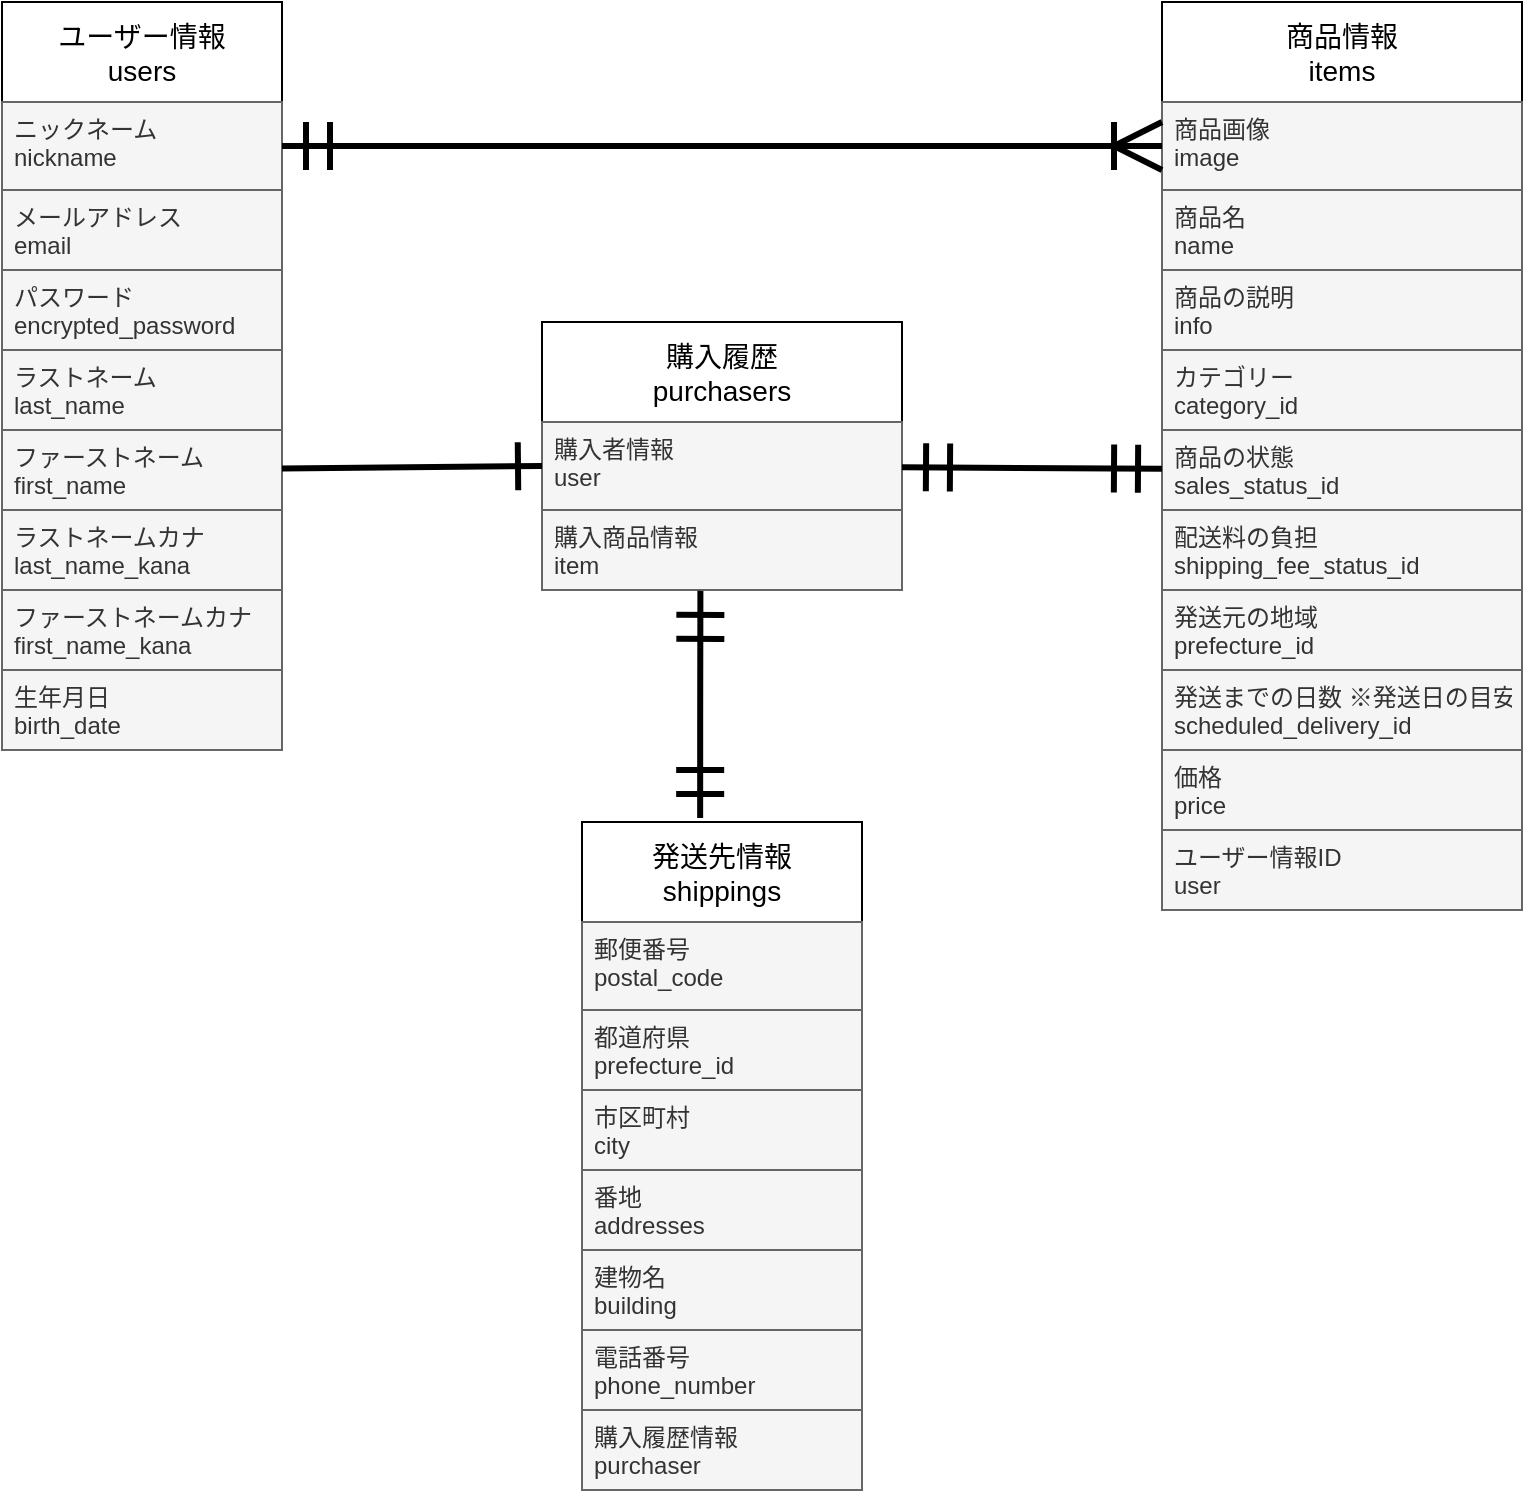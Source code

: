 <mxfile>
    <diagram id="wlT-Cds8iBrMlNTinN_M" name="ページ1">
        <mxGraphModel dx="910" dy="462" grid="1" gridSize="10" guides="1" tooltips="1" connect="1" arrows="1" fold="1" page="1" pageScale="1" pageWidth="827" pageHeight="1169" math="0" shadow="0">
            <root>
                <mxCell id="0"/>
                <mxCell id="1" parent="0"/>
                <mxCell id="2" value="ユーザー情報&#10;users" style="swimlane;fontStyle=0;childLayout=stackLayout;horizontal=1;startSize=50;horizontalStack=0;resizeParent=1;resizeParentMax=0;resizeLast=0;collapsible=1;marginBottom=0;align=center;fontSize=14;" parent="1" vertex="1">
                    <mxGeometry x="30" y="40" width="140" height="374" as="geometry"/>
                </mxCell>
                <mxCell id="3" value="ニックネーム&#10;nickname" style="text;strokeColor=#666666;fillColor=#f5f5f5;spacingLeft=4;spacingRight=4;overflow=hidden;rotatable=0;points=[[0,0.5],[1,0.5]];portConstraint=eastwest;fontSize=12;fontColor=#333333;" parent="2" vertex="1">
                    <mxGeometry y="50" width="140" height="44" as="geometry"/>
                </mxCell>
                <mxCell id="4" value="メールアドレス&#10;email" style="text;strokeColor=#666666;fillColor=#f5f5f5;spacingLeft=4;spacingRight=4;overflow=hidden;rotatable=0;points=[[0,0.5],[1,0.5]];portConstraint=eastwest;fontSize=12;fontColor=#333333;" parent="2" vertex="1">
                    <mxGeometry y="94" width="140" height="40" as="geometry"/>
                </mxCell>
                <mxCell id="6" value="パスワード&#10;encrypted_password" style="text;strokeColor=#666666;fillColor=#f5f5f5;spacingLeft=4;spacingRight=4;overflow=hidden;rotatable=0;points=[[0,0.5],[1,0.5]];portConstraint=eastwest;fontSize=12;fontColor=#333333;" parent="2" vertex="1">
                    <mxGeometry y="134" width="140" height="40" as="geometry"/>
                </mxCell>
                <mxCell id="7" value="ラストネーム&#10;last_name" style="text;strokeColor=#666666;fillColor=#f5f5f5;spacingLeft=4;spacingRight=4;overflow=hidden;rotatable=0;points=[[0,0.5],[1,0.5]];portConstraint=eastwest;fontSize=12;fontColor=#333333;" parent="2" vertex="1">
                    <mxGeometry y="174" width="140" height="40" as="geometry"/>
                </mxCell>
                <mxCell id="8" value="ファーストネーム&#10;first_name" style="text;strokeColor=#666666;fillColor=#f5f5f5;spacingLeft=4;spacingRight=4;overflow=hidden;rotatable=0;points=[[0,0.5],[1,0.5]];portConstraint=eastwest;fontSize=12;fontColor=#333333;" parent="2" vertex="1">
                    <mxGeometry y="214" width="140" height="40" as="geometry"/>
                </mxCell>
                <mxCell id="9" value="ラストネームカナ&#10;last_name_kana" style="text;strokeColor=#666666;fillColor=#f5f5f5;spacingLeft=4;spacingRight=4;overflow=hidden;rotatable=0;points=[[0,0.5],[1,0.5]];portConstraint=eastwest;fontSize=12;fontColor=#333333;" parent="2" vertex="1">
                    <mxGeometry y="254" width="140" height="40" as="geometry"/>
                </mxCell>
                <mxCell id="10" value="ファーストネームカナ&#10;first_name_kana" style="text;strokeColor=#666666;fillColor=#f5f5f5;spacingLeft=4;spacingRight=4;overflow=hidden;rotatable=0;points=[[0,0.5],[1,0.5]];portConstraint=eastwest;fontSize=12;fontColor=#333333;" parent="2" vertex="1">
                    <mxGeometry y="294" width="140" height="40" as="geometry"/>
                </mxCell>
                <mxCell id="5" value="生年月日&#10;birth_date" style="text;strokeColor=#666666;fillColor=#f5f5f5;spacingLeft=4;spacingRight=4;overflow=hidden;rotatable=0;points=[[0,0.5],[1,0.5]];portConstraint=eastwest;fontSize=12;fontColor=#333333;" parent="2" vertex="1">
                    <mxGeometry y="334" width="140" height="40" as="geometry"/>
                </mxCell>
                <mxCell id="65" value="商品情報&#10;items" style="swimlane;fontStyle=0;childLayout=stackLayout;horizontal=1;startSize=50;horizontalStack=0;resizeParent=1;resizeParentMax=0;resizeLast=0;collapsible=1;marginBottom=0;align=center;fontSize=14;" parent="1" vertex="1">
                    <mxGeometry x="610" y="40" width="180" height="454" as="geometry"/>
                </mxCell>
                <mxCell id="66" value="商品画像&#10;image" style="text;strokeColor=#666666;fillColor=#f5f5f5;spacingLeft=4;spacingRight=4;overflow=hidden;rotatable=0;points=[[0,0.5],[1,0.5]];portConstraint=eastwest;fontSize=12;fontColor=#333333;" parent="65" vertex="1">
                    <mxGeometry y="50" width="180" height="44" as="geometry"/>
                </mxCell>
                <mxCell id="67" value="商品名&#10;name" style="text;strokeColor=#666666;fillColor=#f5f5f5;spacingLeft=4;spacingRight=4;overflow=hidden;rotatable=0;points=[[0,0.5],[1,0.5]];portConstraint=eastwest;fontSize=12;fontColor=#333333;" parent="65" vertex="1">
                    <mxGeometry y="94" width="180" height="40" as="geometry"/>
                </mxCell>
                <mxCell id="68" value="商品の説明&#10;info" style="text;strokeColor=#666666;fillColor=#f5f5f5;spacingLeft=4;spacingRight=4;overflow=hidden;rotatable=0;points=[[0,0.5],[1,0.5]];portConstraint=eastwest;fontSize=12;fontColor=#333333;" parent="65" vertex="1">
                    <mxGeometry y="134" width="180" height="40" as="geometry"/>
                </mxCell>
                <mxCell id="69" value="カテゴリー&#10;category_id" style="text;strokeColor=#666666;fillColor=#f5f5f5;spacingLeft=4;spacingRight=4;overflow=hidden;rotatable=0;points=[[0,0.5],[1,0.5]];portConstraint=eastwest;fontSize=12;fontColor=#333333;" parent="65" vertex="1">
                    <mxGeometry y="174" width="180" height="40" as="geometry"/>
                </mxCell>
                <mxCell id="70" value="商品の状態&#10;sales_status_id" style="text;strokeColor=#666666;fillColor=#f5f5f5;spacingLeft=4;spacingRight=4;overflow=hidden;rotatable=0;points=[[0,0.5],[1,0.5]];portConstraint=eastwest;fontSize=12;fontColor=#333333;" parent="65" vertex="1">
                    <mxGeometry y="214" width="180" height="40" as="geometry"/>
                </mxCell>
                <mxCell id="73" value="配送料の負担&#10;shipping_fee_status_id" style="text;strokeColor=#666666;fillColor=#f5f5f5;spacingLeft=4;spacingRight=4;overflow=hidden;rotatable=0;points=[[0,0.5],[1,0.5]];portConstraint=eastwest;fontSize=12;fontColor=#333333;" parent="65" vertex="1">
                    <mxGeometry y="254" width="180" height="40" as="geometry"/>
                </mxCell>
                <mxCell id="108" value="発送元の地域&#10;prefecture_id" style="text;strokeColor=#666666;fillColor=#f5f5f5;spacingLeft=4;spacingRight=4;overflow=hidden;rotatable=0;points=[[0,0.5],[1,0.5]];portConstraint=eastwest;fontSize=12;fontColor=#333333;" parent="65" vertex="1">
                    <mxGeometry y="294" width="180" height="40" as="geometry"/>
                </mxCell>
                <mxCell id="109" value="発送までの日数 ※発送日の目安&#10;scheduled_delivery_id" style="text;strokeColor=#666666;fillColor=#f5f5f5;spacingLeft=4;spacingRight=4;overflow=hidden;rotatable=0;points=[[0,0.5],[1,0.5]];portConstraint=eastwest;fontSize=12;fontColor=#333333;" parent="65" vertex="1">
                    <mxGeometry y="334" width="180" height="40" as="geometry"/>
                </mxCell>
                <mxCell id="75" value="価格&#10;price" style="text;strokeColor=#666666;fillColor=#f5f5f5;spacingLeft=4;spacingRight=4;overflow=hidden;rotatable=0;points=[[0,0.5],[1,0.5]];portConstraint=eastwest;fontSize=12;fontColor=#333333;" parent="65" vertex="1">
                    <mxGeometry y="374" width="180" height="40" as="geometry"/>
                </mxCell>
                <mxCell id="76" value="ユーザー情報ID&#10;user" style="text;strokeColor=#666666;fillColor=#f5f5f5;spacingLeft=4;spacingRight=4;overflow=hidden;rotatable=0;points=[[0,0.5],[1,0.5]];portConstraint=eastwest;fontSize=12;fontColor=#333333;" parent="65" vertex="1">
                    <mxGeometry y="414" width="180" height="40" as="geometry"/>
                </mxCell>
                <mxCell id="77" value="発送先情報&#10;shippings" style="swimlane;fontStyle=0;childLayout=stackLayout;horizontal=1;startSize=50;horizontalStack=0;resizeParent=1;resizeParentMax=0;resizeLast=0;collapsible=1;marginBottom=0;align=center;fontSize=14;" parent="1" vertex="1">
                    <mxGeometry x="320" y="450" width="140" height="334" as="geometry"/>
                </mxCell>
                <mxCell id="78" value="郵便番号&#10;postal_code" style="text;strokeColor=#666666;fillColor=#f5f5f5;spacingLeft=4;spacingRight=4;overflow=hidden;rotatable=0;points=[[0,0.5],[1,0.5]];portConstraint=eastwest;fontSize=12;fontColor=#333333;" parent="77" vertex="1">
                    <mxGeometry y="50" width="140" height="44" as="geometry"/>
                </mxCell>
                <mxCell id="79" value="都道府県&#10;prefecture_id" style="text;strokeColor=#666666;fillColor=#f5f5f5;spacingLeft=4;spacingRight=4;overflow=hidden;rotatable=0;points=[[0,0.5],[1,0.5]];portConstraint=eastwest;fontSize=12;fontColor=#333333;" parent="77" vertex="1">
                    <mxGeometry y="94" width="140" height="40" as="geometry"/>
                </mxCell>
                <mxCell id="80" value="市区町村&#10;city" style="text;strokeColor=#666666;fillColor=#f5f5f5;spacingLeft=4;spacingRight=4;overflow=hidden;rotatable=0;points=[[0,0.5],[1,0.5]];portConstraint=eastwest;fontSize=12;fontColor=#333333;" parent="77" vertex="1">
                    <mxGeometry y="134" width="140" height="40" as="geometry"/>
                </mxCell>
                <mxCell id="81" value="番地&#10;addresses" style="text;strokeColor=#666666;fillColor=#f5f5f5;spacingLeft=4;spacingRight=4;overflow=hidden;rotatable=0;points=[[0,0.5],[1,0.5]];portConstraint=eastwest;fontSize=12;fontColor=#333333;" parent="77" vertex="1">
                    <mxGeometry y="174" width="140" height="40" as="geometry"/>
                </mxCell>
                <mxCell id="82" value="建物名&#10;building" style="text;strokeColor=#666666;fillColor=#f5f5f5;spacingLeft=4;spacingRight=4;overflow=hidden;rotatable=0;points=[[0,0.5],[1,0.5]];portConstraint=eastwest;fontSize=12;fontColor=#333333;" parent="77" vertex="1">
                    <mxGeometry y="214" width="140" height="40" as="geometry"/>
                </mxCell>
                <mxCell id="185" value="電話番号&#10;phone_number" style="text;strokeColor=#666666;fillColor=#f5f5f5;spacingLeft=4;spacingRight=4;overflow=hidden;rotatable=0;points=[[0,0.5],[1,0.5]];portConstraint=eastwest;fontSize=12;fontColor=#333333;" vertex="1" parent="77">
                    <mxGeometry y="254" width="140" height="40" as="geometry"/>
                </mxCell>
                <mxCell id="83" value="購入履歴情報&#10;purchaser" style="text;strokeColor=#666666;fillColor=#f5f5f5;spacingLeft=4;spacingRight=4;overflow=hidden;rotatable=0;points=[[0,0.5],[1,0.5]];portConstraint=eastwest;fontSize=12;fontColor=#333333;" parent="77" vertex="1">
                    <mxGeometry y="294" width="140" height="40" as="geometry"/>
                </mxCell>
                <mxCell id="120" value="購入履歴&#10;purchasers" style="swimlane;fontStyle=0;childLayout=stackLayout;horizontal=1;startSize=50;horizontalStack=0;resizeParent=1;resizeParentMax=0;resizeLast=0;collapsible=1;marginBottom=0;align=center;fontSize=14;" parent="1" vertex="1">
                    <mxGeometry x="300" y="200" width="180" height="134" as="geometry"/>
                </mxCell>
                <mxCell id="121" value="購入者情報&#10;user" style="text;strokeColor=#666666;fillColor=#f5f5f5;spacingLeft=4;spacingRight=4;overflow=hidden;rotatable=0;points=[[0,0.5],[1,0.5]];portConstraint=eastwest;fontSize=12;fontColor=#333333;" parent="120" vertex="1">
                    <mxGeometry y="50" width="180" height="44" as="geometry"/>
                </mxCell>
                <mxCell id="122" value="購入商品情報&#10;item" style="text;strokeColor=#666666;fillColor=#f5f5f5;spacingLeft=4;spacingRight=4;overflow=hidden;rotatable=0;points=[[0,0.5],[1,0.5]];portConstraint=eastwest;fontSize=12;fontColor=#333333;" parent="120" vertex="1">
                    <mxGeometry y="94" width="180" height="40" as="geometry"/>
                </mxCell>
                <mxCell id="155" value="" style="fontSize=12;html=1;endArrow=ERoneToMany;startArrow=ERmandOne;startSize=20;endSize=20;strokeWidth=3;exitX=1;exitY=0.5;exitDx=0;exitDy=0;entryX=0;entryY=0.5;entryDx=0;entryDy=0;" parent="1" target="66" edge="1" source="3">
                    <mxGeometry width="100" height="100" relative="1" as="geometry">
                        <mxPoint x="180" y="115" as="sourcePoint"/>
                        <mxPoint x="510" y="115" as="targetPoint"/>
                    </mxGeometry>
                </mxCell>
                <mxCell id="184" value="" style="fontSize=12;html=1;endArrow=ERmandOne;startArrow=ERmandOne;startSize=20;endSize=20;strokeWidth=3;exitX=0.422;exitY=-0.006;exitDx=0;exitDy=0;edgeStyle=orthogonalEdgeStyle;exitPerimeter=0;entryX=0.44;entryY=1.011;entryDx=0;entryDy=0;entryPerimeter=0;" edge="1" parent="1" source="77" target="122">
                    <mxGeometry width="100" height="100" relative="1" as="geometry">
                        <mxPoint x="330" y="799" as="sourcePoint"/>
                        <mxPoint x="380" y="340" as="targetPoint"/>
                    </mxGeometry>
                </mxCell>
                <mxCell id="186" value="" style="fontSize=12;html=1;endArrow=ERmandOne;startArrow=ERmandOne;startSize=20;endSize=20;strokeWidth=3;" edge="1" parent="1" source="121" target="70">
                    <mxGeometry width="100" height="100" relative="1" as="geometry">
                        <mxPoint x="500" y="230" as="sourcePoint"/>
                        <mxPoint x="620" y="274" as="targetPoint"/>
                    </mxGeometry>
                </mxCell>
                <mxCell id="189" value="" style="fontSize=12;html=1;endArrow=ERone;endFill=1;startSize=20;endSize=20;strokeWidth=3;entryX=0;entryY=0.5;entryDx=0;entryDy=0;" edge="1" parent="1" source="8" target="121">
                    <mxGeometry width="100" height="100" relative="1" as="geometry">
                        <mxPoint x="170" y="267" as="sourcePoint"/>
                        <mxPoint x="280" y="270" as="targetPoint"/>
                    </mxGeometry>
                </mxCell>
            </root>
        </mxGraphModel>
    </diagram>
</mxfile>